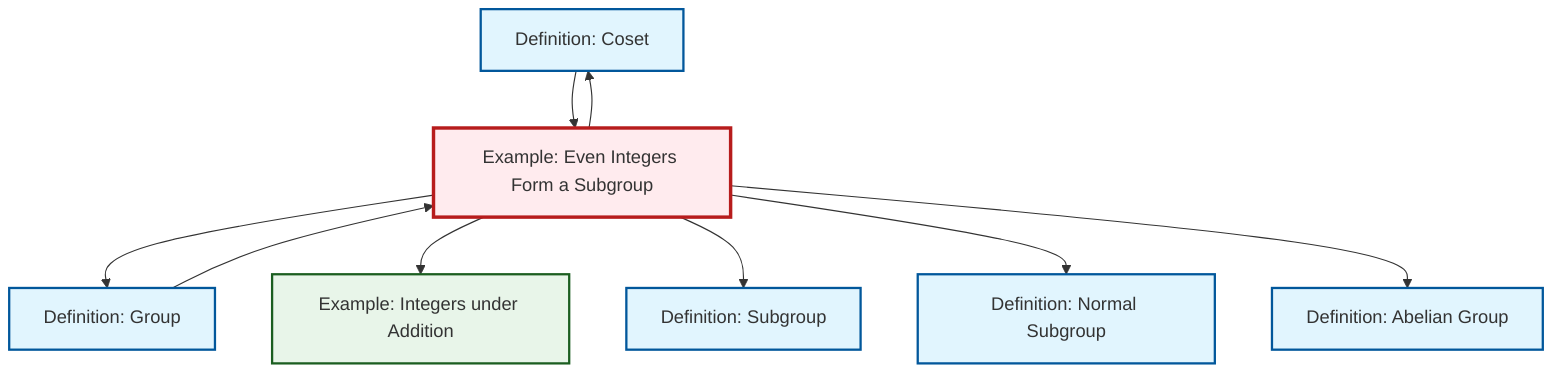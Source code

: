 graph TD
    classDef definition fill:#e1f5fe,stroke:#01579b,stroke-width:2px
    classDef theorem fill:#f3e5f5,stroke:#4a148c,stroke-width:2px
    classDef axiom fill:#fff3e0,stroke:#e65100,stroke-width:2px
    classDef example fill:#e8f5e9,stroke:#1b5e20,stroke-width:2px
    classDef current fill:#ffebee,stroke:#b71c1c,stroke-width:3px
    def-coset["Definition: Coset"]:::definition
    def-subgroup["Definition: Subgroup"]:::definition
    ex-integers-addition["Example: Integers under Addition"]:::example
    def-group["Definition: Group"]:::definition
    ex-even-integers-subgroup["Example: Even Integers Form a Subgroup"]:::example
    def-normal-subgroup["Definition: Normal Subgroup"]:::definition
    def-abelian-group["Definition: Abelian Group"]:::definition
    def-coset --> ex-even-integers-subgroup
    ex-even-integers-subgroup --> def-group
    def-group --> ex-even-integers-subgroup
    ex-even-integers-subgroup --> ex-integers-addition
    ex-even-integers-subgroup --> def-subgroup
    ex-even-integers-subgroup --> def-normal-subgroup
    ex-even-integers-subgroup --> def-coset
    ex-even-integers-subgroup --> def-abelian-group
    class ex-even-integers-subgroup current